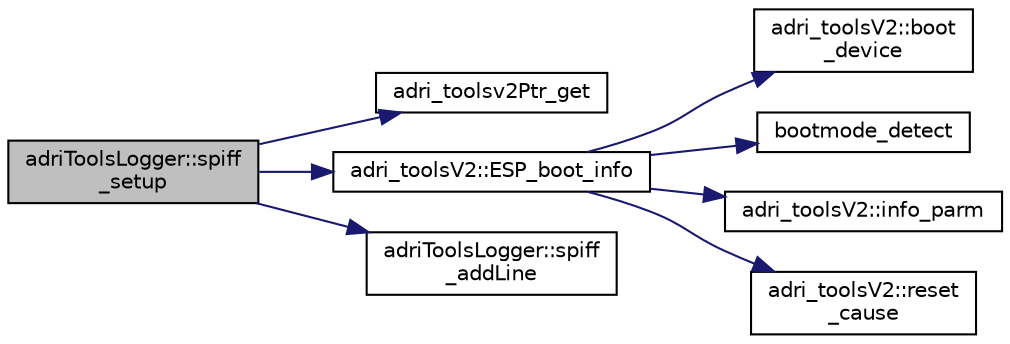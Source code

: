 digraph "adriToolsLogger::spiff_setup"
{
 // LATEX_PDF_SIZE
  edge [fontname="Helvetica",fontsize="10",labelfontname="Helvetica",labelfontsize="10"];
  node [fontname="Helvetica",fontsize="10",shape=record];
  rankdir="LR";
  Node1 [label="adriToolsLogger::spiff\l_setup",height=0.2,width=0.4,color="black", fillcolor="grey75", style="filled", fontcolor="black",tooltip="initialize le fichier log"];
  Node1 -> Node2 [color="midnightblue",fontsize="10",style="solid",fontname="Helvetica"];
  Node2 [label="adri_toolsv2Ptr_get",height=0.2,width=0.4,color="black", fillcolor="white", style="filled",URL="$core_8cpp.html#a2b69a357d9a2272f5e1839ab22a1b27d",tooltip=" "];
  Node1 -> Node3 [color="midnightblue",fontsize="10",style="solid",fontname="Helvetica"];
  Node3 [label="adri_toolsV2::ESP_boot_info",height=0.2,width=0.4,color="black", fillcolor="white", style="filled",URL="$classadri__tools_v2.html#a41be71f5e6a3fa986920b81ea0b840b4",tooltip=" "];
  Node3 -> Node4 [color="midnightblue",fontsize="10",style="solid",fontname="Helvetica"];
  Node4 [label="adri_toolsV2::boot\l_device",height=0.2,width=0.4,color="black", fillcolor="white", style="filled",URL="$classadri__tools_v2.html#a6d235996e503bdc8584edc3c0292cdb8",tooltip=" "];
  Node3 -> Node5 [color="midnightblue",fontsize="10",style="solid",fontname="Helvetica"];
  Node5 [label="bootmode_detect",height=0.2,width=0.4,color="black", fillcolor="white", style="filled",URL="$core_8cpp.html#a73580b8103bfc5fbe8e0d35b90e9a4de",tooltip=" "];
  Node3 -> Node6 [color="midnightblue",fontsize="10",style="solid",fontname="Helvetica"];
  Node6 [label="adri_toolsV2::info_parm",height=0.2,width=0.4,color="black", fillcolor="white", style="filled",URL="$classadri__tools_v2.html#a9e5571ca7c5450da7bfc8a1e9c656119",tooltip=" "];
  Node3 -> Node7 [color="midnightblue",fontsize="10",style="solid",fontname="Helvetica"];
  Node7 [label="adri_toolsV2::reset\l_cause",height=0.2,width=0.4,color="black", fillcolor="white", style="filled",URL="$classadri__tools_v2.html#a840bdefab4b7ae7f9b725dbb49b66641",tooltip=" "];
  Node1 -> Node8 [color="midnightblue",fontsize="10",style="solid",fontname="Helvetica"];
  Node8 [label="adriToolsLogger::spiff\l_addLine",height=0.2,width=0.4,color="black", fillcolor="white", style="filled",URL="$classadri_tools_logger.html#a46271f530b5368e4acedee9498e5bb7e",tooltip="ajoute un ligne au fichier log"];
}
